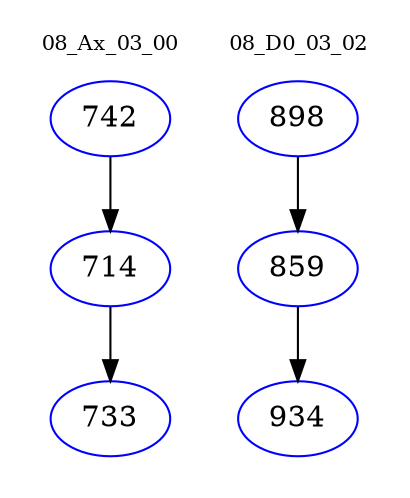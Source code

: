 digraph{
subgraph cluster_0 {
color = white
label = "08_Ax_03_00";
fontsize=10;
T0_742 [label="742", color="blue"]
T0_742 -> T0_714 [color="black"]
T0_714 [label="714", color="blue"]
T0_714 -> T0_733 [color="black"]
T0_733 [label="733", color="blue"]
}
subgraph cluster_1 {
color = white
label = "08_D0_03_02";
fontsize=10;
T1_898 [label="898", color="blue"]
T1_898 -> T1_859 [color="black"]
T1_859 [label="859", color="blue"]
T1_859 -> T1_934 [color="black"]
T1_934 [label="934", color="blue"]
}
}
